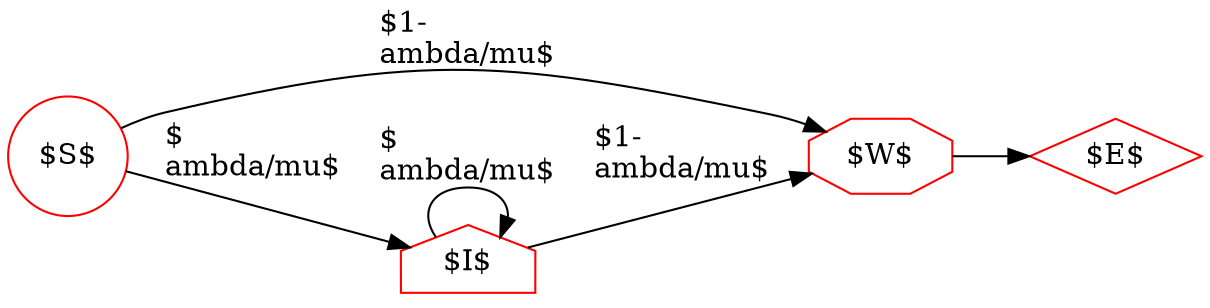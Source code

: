 digraph G {
	rankdir=LR;
    S [label="$S$", shape=circle, color=red];
    E [label="$E$", shape=diamond, color=red];
    
    W [label="$W$", shape=octagon, color=red];

    I [label="$I$", shape=house, color=red];

S->I [label="$\lambda/\mu$"];
I->I [label="$\lambda/\mu$"];
S->W [label="$1-\lambda/\mu$"];
I->W [label="$1-\lambda/\mu$"];
W->E;


}

